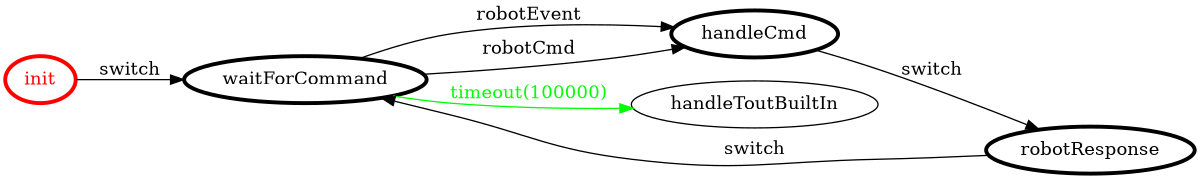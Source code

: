 /*
*
* A GraphViz DOT FSM description 
* Please use a GraphViz visualizer (like http://www.webgraphviz.com)
*  
*/

digraph finite_state_machine {
	rankdir=LR
	size="8,5"
	
	init [ color = red ][ fontcolor = red ][ penwidth = 3 ]
	handleCmd [ color = black ][ fontcolor = black ][ penwidth = 3 ]
	waitForCommand [ color = black ][ fontcolor = black ][ penwidth = 3 ]
	robotResponse [ color = black ][ fontcolor = black ][ penwidth = 3 ]
	
	waitForCommand -> handleCmd [ label = "robotEvent" ][ color = black ][ fontcolor = black ]
	robotResponse -> waitForCommand [ label = "switch" ][ color = black ][ fontcolor = black ]
	handleCmd -> robotResponse [ label = "switch" ][ color = black ][ fontcolor = black ]
	init -> waitForCommand [ label = "switch" ][ color = black ][ fontcolor = black ]
	waitForCommand -> handleToutBuiltIn [ label = "timeout(100000)" ][ color = green ][ fontcolor = green ]
	waitForCommand -> handleCmd [ label = "robotCmd" ][ color = black ][ fontcolor = black ]
}
